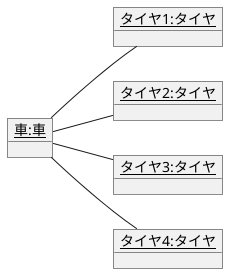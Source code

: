 @startuml オブジェクト図
left to right direction

object "<u>車:車</u>" as c
object "<u>タイヤ1:タイヤ</u>" as t1
object "<u>タイヤ2:タイヤ</u>" as t2
object "<u>タイヤ3:タイヤ</u>" as t3
object "<u>タイヤ4:タイヤ</u>" as t4

c -- t1
c -- t2
c -- t3
c -- t4
@enduml